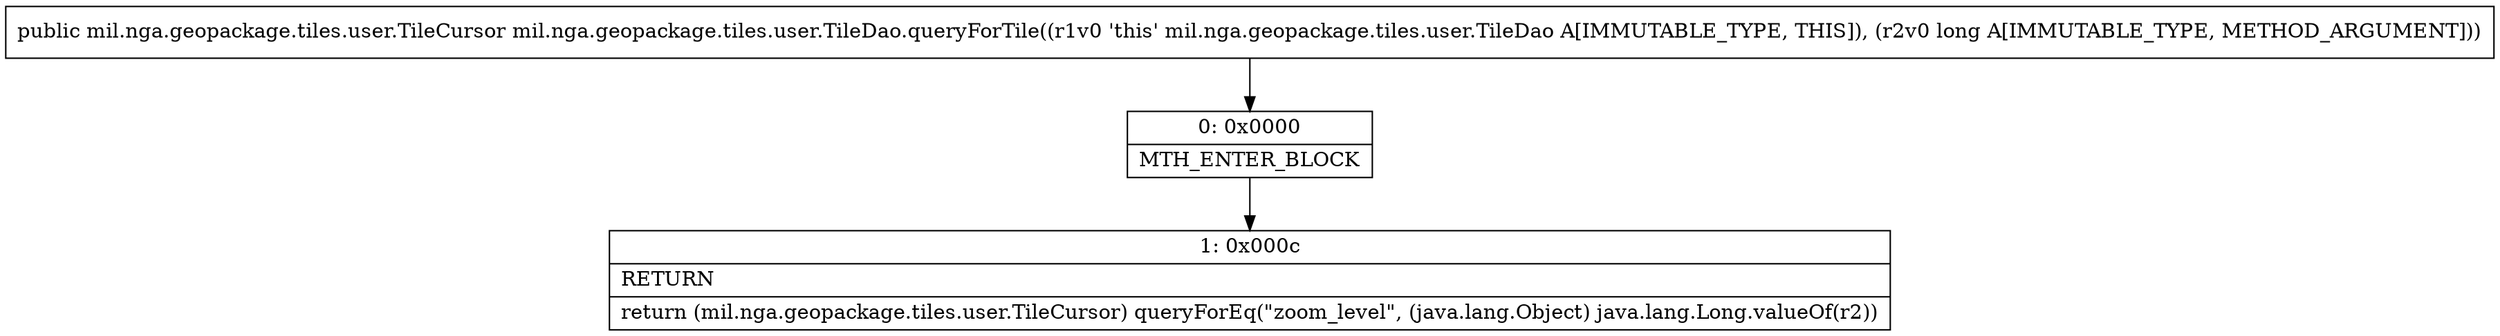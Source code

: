 digraph "CFG formil.nga.geopackage.tiles.user.TileDao.queryForTile(J)Lmil\/nga\/geopackage\/tiles\/user\/TileCursor;" {
Node_0 [shape=record,label="{0\:\ 0x0000|MTH_ENTER_BLOCK\l}"];
Node_1 [shape=record,label="{1\:\ 0x000c|RETURN\l|return (mil.nga.geopackage.tiles.user.TileCursor) queryForEq(\"zoom_level\", (java.lang.Object) java.lang.Long.valueOf(r2))\l}"];
MethodNode[shape=record,label="{public mil.nga.geopackage.tiles.user.TileCursor mil.nga.geopackage.tiles.user.TileDao.queryForTile((r1v0 'this' mil.nga.geopackage.tiles.user.TileDao A[IMMUTABLE_TYPE, THIS]), (r2v0 long A[IMMUTABLE_TYPE, METHOD_ARGUMENT])) }"];
MethodNode -> Node_0;
Node_0 -> Node_1;
}

